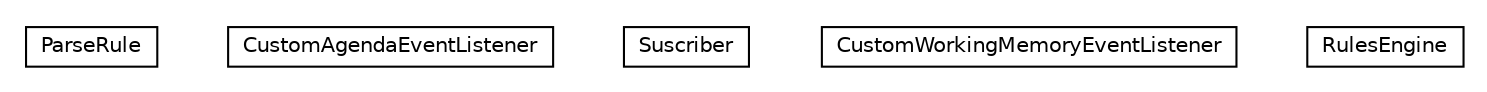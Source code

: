#!/usr/local/bin/dot
#
# Class diagram 
# Generated by UMLGraph version 5.1 (http://www.umlgraph.org/)
#

digraph G {
	edge [fontname="Helvetica",fontsize=10,labelfontname="Helvetica",labelfontsize=10];
	node [fontname="Helvetica",fontsize=10,shape=plaintext];
	nodesep=0.25;
	ranksep=0.5;
	// org.universAAL.drools.engine.ParseRule
	c648303 [label=<<table title="org.universAAL.drools.engine.ParseRule" border="0" cellborder="1" cellspacing="0" cellpadding="2" port="p" href="./ParseRule.html">
		<tr><td><table border="0" cellspacing="0" cellpadding="1">
<tr><td align="center" balign="center"> ParseRule </td></tr>
		</table></td></tr>
		</table>>, fontname="Helvetica", fontcolor="black", fontsize=10.0];
	// org.universAAL.drools.engine.CustomAgendaEventListener
	c648304 [label=<<table title="org.universAAL.drools.engine.CustomAgendaEventListener" border="0" cellborder="1" cellspacing="0" cellpadding="2" port="p" href="./CustomAgendaEventListener.html">
		<tr><td><table border="0" cellspacing="0" cellpadding="1">
<tr><td align="center" balign="center"> CustomAgendaEventListener </td></tr>
		</table></td></tr>
		</table>>, fontname="Helvetica", fontcolor="black", fontsize=10.0];
	// org.universAAL.drools.engine.Suscriber
	c648305 [label=<<table title="org.universAAL.drools.engine.Suscriber" border="0" cellborder="1" cellspacing="0" cellpadding="2" port="p" href="./Suscriber.html">
		<tr><td><table border="0" cellspacing="0" cellpadding="1">
<tr><td align="center" balign="center"> Suscriber </td></tr>
		</table></td></tr>
		</table>>, fontname="Helvetica", fontcolor="black", fontsize=10.0];
	// org.universAAL.drools.engine.CustomWorkingMemoryEventListener
	c648306 [label=<<table title="org.universAAL.drools.engine.CustomWorkingMemoryEventListener" border="0" cellborder="1" cellspacing="0" cellpadding="2" port="p" href="./CustomWorkingMemoryEventListener.html">
		<tr><td><table border="0" cellspacing="0" cellpadding="1">
<tr><td align="center" balign="center"> CustomWorkingMemoryEventListener </td></tr>
		</table></td></tr>
		</table>>, fontname="Helvetica", fontcolor="black", fontsize=10.0];
	// org.universAAL.drools.engine.RulesEngine
	c648307 [label=<<table title="org.universAAL.drools.engine.RulesEngine" border="0" cellborder="1" cellspacing="0" cellpadding="2" port="p" href="./RulesEngine.html">
		<tr><td><table border="0" cellspacing="0" cellpadding="1">
<tr><td align="center" balign="center"> RulesEngine </td></tr>
		</table></td></tr>
		</table>>, fontname="Helvetica", fontcolor="black", fontsize=10.0];
}

